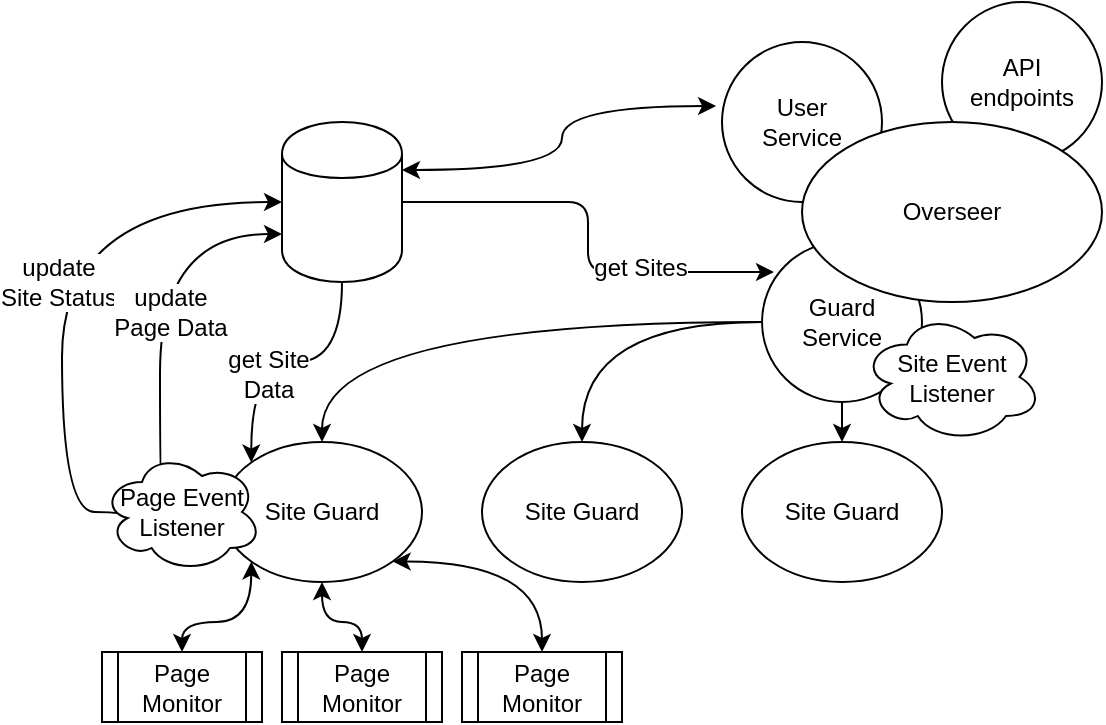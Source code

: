 <mxfile version="10.6.3" type="device"><diagram name="Page-1" id="8ce9d11a-91a2-4d17-14d8-a56ed91bf033"><mxGraphModel dx="1394" dy="715" grid="1" gridSize="10" guides="1" tooltips="1" connect="1" arrows="1" fold="1" page="1" pageScale="1" pageWidth="1100" pageHeight="850" background="#ffffff" math="0" shadow="0"><root><mxCell id="0"/><mxCell id="1" parent="0"/><mxCell id="hMe983pk4HJmYUAo083E-27" value="User&lt;br&gt;Service&lt;br&gt;" style="ellipse;whiteSpace=wrap;html=1;aspect=fixed;" vertex="1" parent="1"><mxGeometry x="420" y="250" width="80" height="80" as="geometry"/></mxCell><mxCell id="hMe983pk4HJmYUAo083E-26" value="API&lt;br&gt;endpoints&lt;br&gt;" style="ellipse;whiteSpace=wrap;html=1;aspect=fixed;" vertex="1" parent="1"><mxGeometry x="530" y="230" width="80" height="80" as="geometry"/></mxCell><mxCell id="hMe983pk4HJmYUAo083E-7" style="edgeStyle=orthogonalEdgeStyle;curved=1;rounded=0;orthogonalLoop=1;jettySize=auto;html=1;exitX=0;exitY=0.5;exitDx=0;exitDy=0;entryX=0.5;entryY=0;entryDx=0;entryDy=0;" edge="1" parent="1" source="hMe983pk4HJmYUAo083E-3" target="hMe983pk4HJmYUAo083E-6"><mxGeometry relative="1" as="geometry"/></mxCell><mxCell id="hMe983pk4HJmYUAo083E-8" style="edgeStyle=orthogonalEdgeStyle;curved=1;rounded=0;orthogonalLoop=1;jettySize=auto;html=1;exitX=0;exitY=0.5;exitDx=0;exitDy=0;entryX=0.5;entryY=0;entryDx=0;entryDy=0;" edge="1" parent="1" source="hMe983pk4HJmYUAo083E-3" target="hMe983pk4HJmYUAo083E-4"><mxGeometry relative="1" as="geometry"/></mxCell><mxCell id="hMe983pk4HJmYUAo083E-9" style="edgeStyle=orthogonalEdgeStyle;curved=1;rounded=0;orthogonalLoop=1;jettySize=auto;html=1;exitX=0.5;exitY=1;exitDx=0;exitDy=0;entryX=0.5;entryY=0;entryDx=0;entryDy=0;" edge="1" parent="1" source="hMe983pk4HJmYUAo083E-3" target="hMe983pk4HJmYUAo083E-5"><mxGeometry relative="1" as="geometry"/></mxCell><mxCell id="hMe983pk4HJmYUAo083E-3" value="Guard&lt;br&gt;Service&lt;br&gt;" style="ellipse;whiteSpace=wrap;html=1;aspect=fixed;" vertex="1" parent="1"><mxGeometry x="440" y="350" width="80" height="80" as="geometry"/></mxCell><mxCell id="hMe983pk4HJmYUAo083E-2" value="Overseer" style="ellipse;whiteSpace=wrap;html=1;" vertex="1" parent="1"><mxGeometry x="460" y="290" width="150" height="90" as="geometry"/></mxCell><mxCell id="hMe983pk4HJmYUAo083E-4" value="Site Guard" style="ellipse;whiteSpace=wrap;html=1;" vertex="1" parent="1"><mxGeometry x="300" y="450" width="100" height="70" as="geometry"/></mxCell><mxCell id="hMe983pk4HJmYUAo083E-5" value="Site Guard" style="ellipse;whiteSpace=wrap;html=1;" vertex="1" parent="1"><mxGeometry x="430" y="450" width="100" height="70" as="geometry"/></mxCell><mxCell id="hMe983pk4HJmYUAo083E-14" style="edgeStyle=orthogonalEdgeStyle;curved=1;rounded=0;orthogonalLoop=1;jettySize=auto;html=1;exitX=0;exitY=1;exitDx=0;exitDy=0;entryX=0.5;entryY=0;entryDx=0;entryDy=0;startArrow=classic;startFill=1;" edge="1" parent="1" source="hMe983pk4HJmYUAo083E-6" target="hMe983pk4HJmYUAo083E-13"><mxGeometry relative="1" as="geometry"/></mxCell><mxCell id="hMe983pk4HJmYUAo083E-17" style="edgeStyle=orthogonalEdgeStyle;curved=1;rounded=0;orthogonalLoop=1;jettySize=auto;html=1;exitX=0.5;exitY=1;exitDx=0;exitDy=0;entryX=0.5;entryY=0;entryDx=0;entryDy=0;startArrow=classic;startFill=1;" edge="1" parent="1" source="hMe983pk4HJmYUAo083E-6" target="hMe983pk4HJmYUAo083E-15"><mxGeometry relative="1" as="geometry"/></mxCell><mxCell id="hMe983pk4HJmYUAo083E-18" style="edgeStyle=orthogonalEdgeStyle;curved=1;rounded=0;orthogonalLoop=1;jettySize=auto;html=1;exitX=1;exitY=1;exitDx=0;exitDy=0;entryX=0.5;entryY=0;entryDx=0;entryDy=0;startArrow=classic;startFill=1;" edge="1" parent="1" source="hMe983pk4HJmYUAo083E-6" target="hMe983pk4HJmYUAo083E-16"><mxGeometry relative="1" as="geometry"/></mxCell><mxCell id="hMe983pk4HJmYUAo083E-21" style="edgeStyle=orthogonalEdgeStyle;curved=1;rounded=0;orthogonalLoop=1;jettySize=auto;html=1;exitX=0.16;exitY=0.55;exitDx=0;exitDy=0;entryX=0;entryY=0.5;entryDx=0;entryDy=0;exitPerimeter=0;" edge="1" parent="1" source="hMe983pk4HJmYUAo083E-34" target="hMe983pk4HJmYUAo083E-10"><mxGeometry relative="1" as="geometry"><Array as="points"><mxPoint x="123" y="485"/><mxPoint x="90" y="485"/><mxPoint x="90" y="330"/></Array></mxGeometry></mxCell><mxCell id="hMe983pk4HJmYUAo083E-22" value="update&lt;br&gt;Site Status&lt;br&gt;" style="text;html=1;resizable=0;points=[];align=center;verticalAlign=middle;labelBackgroundColor=#ffffff;" vertex="1" connectable="0" parent="hMe983pk4HJmYUAo083E-21"><mxGeometry x="0.004" y="2" relative="1" as="geometry"><mxPoint as="offset"/></mxGeometry></mxCell><mxCell id="hMe983pk4HJmYUAo083E-23" style="edgeStyle=orthogonalEdgeStyle;curved=1;rounded=0;orthogonalLoop=1;jettySize=auto;html=1;exitX=0.4;exitY=0.1;exitDx=0;exitDy=0;entryX=0;entryY=0.7;entryDx=0;entryDy=0;exitPerimeter=0;" edge="1" parent="1" source="hMe983pk4HJmYUAo083E-34" target="hMe983pk4HJmYUAo083E-10"><mxGeometry relative="1" as="geometry"><Array as="points"><mxPoint x="142" y="485"/><mxPoint x="139" y="485"/><mxPoint x="139" y="346"/></Array></mxGeometry></mxCell><mxCell id="hMe983pk4HJmYUAo083E-24" value="update&lt;br&gt;Page Data&lt;br&gt;" style="text;html=1;resizable=0;points=[];align=center;verticalAlign=middle;labelBackgroundColor=#ffffff;" vertex="1" connectable="0" parent="hMe983pk4HJmYUAo083E-23"><mxGeometry x="0.12" y="-5" relative="1" as="geometry"><mxPoint as="offset"/></mxGeometry></mxCell><mxCell id="hMe983pk4HJmYUAo083E-6" value="Site Guard" style="ellipse;whiteSpace=wrap;html=1;" vertex="1" parent="1"><mxGeometry x="170" y="450" width="100" height="70" as="geometry"/></mxCell><mxCell id="hMe983pk4HJmYUAo083E-19" style="edgeStyle=orthogonalEdgeStyle;curved=1;rounded=0;orthogonalLoop=1;jettySize=auto;html=1;exitX=0.5;exitY=1;exitDx=0;exitDy=0;entryX=0;entryY=0;entryDx=0;entryDy=0;" edge="1" parent="1" source="hMe983pk4HJmYUAo083E-10" target="hMe983pk4HJmYUAo083E-6"><mxGeometry relative="1" as="geometry"/></mxCell><mxCell id="hMe983pk4HJmYUAo083E-20" value="get Site &lt;br&gt;Data&lt;br&gt;" style="text;html=1;resizable=0;points=[];align=center;verticalAlign=middle;labelBackgroundColor=#ffffff;" vertex="1" connectable="0" parent="hMe983pk4HJmYUAo083E-19"><mxGeometry x="0.348" y="8" relative="1" as="geometry"><mxPoint as="offset"/></mxGeometry></mxCell><mxCell id="hMe983pk4HJmYUAo083E-30" style="edgeStyle=orthogonalEdgeStyle;curved=1;rounded=0;orthogonalLoop=1;jettySize=auto;html=1;exitX=1;exitY=0.3;exitDx=0;exitDy=0;entryX=-0.037;entryY=0.4;entryDx=0;entryDy=0;entryPerimeter=0;startArrow=classic;startFill=1;" edge="1" parent="1" source="hMe983pk4HJmYUAo083E-10" target="hMe983pk4HJmYUAo083E-27"><mxGeometry relative="1" as="geometry"/></mxCell><mxCell id="hMe983pk4HJmYUAo083E-10" value="" style="shape=cylinder;whiteSpace=wrap;html=1;boundedLbl=1;backgroundOutline=1;" vertex="1" parent="1"><mxGeometry x="200" y="290" width="60" height="80" as="geometry"/></mxCell><mxCell id="hMe983pk4HJmYUAo083E-11" value="" style="edgeStyle=elbowEdgeStyle;elbow=horizontal;endArrow=classic;html=1;entryX=0.075;entryY=0.188;entryDx=0;entryDy=0;entryPerimeter=0;exitX=1;exitY=0.5;exitDx=0;exitDy=0;" edge="1" parent="1" source="hMe983pk4HJmYUAo083E-10" target="hMe983pk4HJmYUAo083E-3"><mxGeometry width="50" height="50" relative="1" as="geometry"><mxPoint x="170" y="590" as="sourcePoint"/><mxPoint x="220" y="540" as="targetPoint"/></mxGeometry></mxCell><mxCell id="hMe983pk4HJmYUAo083E-12" value="get Sites" style="text;html=1;resizable=0;points=[];align=center;verticalAlign=middle;labelBackgroundColor=#ffffff;" vertex="1" connectable="0" parent="hMe983pk4HJmYUAo083E-11"><mxGeometry x="0.394" y="2" relative="1" as="geometry"><mxPoint as="offset"/></mxGeometry></mxCell><mxCell id="hMe983pk4HJmYUAo083E-13" value="Page&lt;br&gt;Monitor&lt;br&gt;" style="shape=process;whiteSpace=wrap;html=1;backgroundOutline=1;" vertex="1" parent="1"><mxGeometry x="110" y="555" width="80" height="35" as="geometry"/></mxCell><mxCell id="hMe983pk4HJmYUAo083E-15" value="Page&lt;br&gt;Monitor&lt;br&gt;" style="shape=process;whiteSpace=wrap;html=1;backgroundOutline=1;" vertex="1" parent="1"><mxGeometry x="200" y="555" width="80" height="35" as="geometry"/></mxCell><mxCell id="hMe983pk4HJmYUAo083E-16" value="Page&lt;br&gt;Monitor&lt;br&gt;" style="shape=process;whiteSpace=wrap;html=1;backgroundOutline=1;" vertex="1" parent="1"><mxGeometry x="290" y="555" width="80" height="35" as="geometry"/></mxCell><mxCell id="hMe983pk4HJmYUAo083E-31" value="Site Event&lt;br&gt;Listener&lt;br&gt;" style="ellipse;shape=cloud;whiteSpace=wrap;html=1;" vertex="1" parent="1"><mxGeometry x="490" y="385" width="90" height="65" as="geometry"/></mxCell><mxCell id="hMe983pk4HJmYUAo083E-34" value="Page Event&lt;br&gt;Listener&lt;br&gt;" style="ellipse;shape=cloud;whiteSpace=wrap;html=1;" vertex="1" parent="1"><mxGeometry x="110" y="455" width="80" height="60" as="geometry"/></mxCell></root></mxGraphModel></diagram></mxfile>